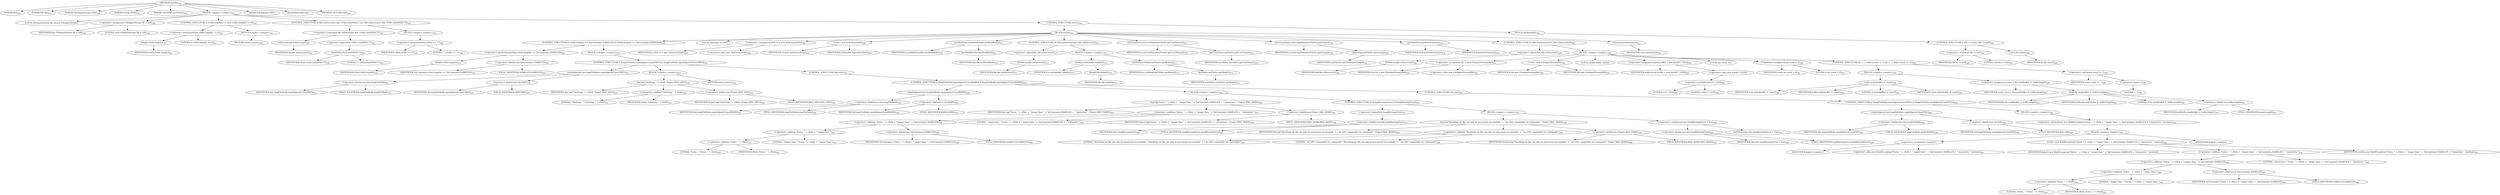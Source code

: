 digraph "tarFile" {  
"567" [label = <(METHOD,tarFile)<SUB>234</SUB>> ]
"23" [label = <(PARAM,this)<SUB>234</SUB>> ]
"568" [label = <(PARAM,File file)<SUB>234</SUB>> ]
"569" [label = <(PARAM,TarOutputStream tOut)<SUB>234</SUB>> ]
"570" [label = <(PARAM,String vPath)<SUB>234</SUB>> ]
"571" [label = <(PARAM,TarFileSet tarFileSet)<SUB>235</SUB>> ]
"572" [label = <(BLOCK,&lt;empty&gt;,&lt;empty&gt;)<SUB>237</SUB>> ]
"29" [label = <(LOCAL,FileInputStream fIn: java.io.FileInputStream)> ]
"573" [label = <(&lt;operator&gt;.assignment,FileInputStream fIn = null)<SUB>238</SUB>> ]
"574" [label = <(IDENTIFIER,fIn,FileInputStream fIn = null)<SUB>238</SUB>> ]
"575" [label = <(LITERAL,null,FileInputStream fIn = null)<SUB>238</SUB>> ]
"576" [label = <(CONTROL_STRUCTURE,if (vPath.length() &lt;= 0),if (vPath.length() &lt;= 0))<SUB>241</SUB>> ]
"577" [label = <(&lt;operator&gt;.lessEqualsThan,vPath.length() &lt;= 0)<SUB>241</SUB>> ]
"578" [label = <(length,vPath.length())<SUB>241</SUB>> ]
"579" [label = <(IDENTIFIER,vPath,vPath.length())<SUB>241</SUB>> ]
"580" [label = <(LITERAL,0,vPath.length() &lt;= 0)<SUB>241</SUB>> ]
"581" [label = <(BLOCK,&lt;empty&gt;,&lt;empty&gt;)<SUB>241</SUB>> ]
"582" [label = <(RETURN,return;,return;)<SUB>242</SUB>> ]
"583" [label = <(CONTROL_STRUCTURE,if (file.isDirectory() &amp;&amp; !vPath.endsWith(&quot;/&quot;)),if (file.isDirectory() &amp;&amp; !vPath.endsWith(&quot;/&quot;)))<SUB>245</SUB>> ]
"584" [label = <(&lt;operator&gt;.logicalAnd,file.isDirectory() &amp;&amp; !vPath.endsWith(&quot;/&quot;))<SUB>245</SUB>> ]
"585" [label = <(isDirectory,file.isDirectory())<SUB>245</SUB>> ]
"586" [label = <(IDENTIFIER,file,file.isDirectory())<SUB>245</SUB>> ]
"587" [label = <(&lt;operator&gt;.logicalNot,!vPath.endsWith(&quot;/&quot;))<SUB>245</SUB>> ]
"588" [label = <(endsWith,vPath.endsWith(&quot;/&quot;))<SUB>245</SUB>> ]
"589" [label = <(IDENTIFIER,vPath,vPath.endsWith(&quot;/&quot;))<SUB>245</SUB>> ]
"590" [label = <(LITERAL,&quot;/&quot;,vPath.endsWith(&quot;/&quot;))<SUB>245</SUB>> ]
"591" [label = <(BLOCK,&lt;empty&gt;,&lt;empty&gt;)<SUB>245</SUB>> ]
"592" [label = <(&lt;operator&gt;.assignmentPlus,vPath += &quot;/&quot;)<SUB>246</SUB>> ]
"593" [label = <(IDENTIFIER,vPath,vPath += &quot;/&quot;)<SUB>246</SUB>> ]
"594" [label = <(LITERAL,&quot;/&quot;,vPath += &quot;/&quot;)<SUB>246</SUB>> ]
"595" [label = <(CONTROL_STRUCTURE,try,try)<SUB>249</SUB>> ]
"596" [label = <(BLOCK,try,try)<SUB>249</SUB>> ]
"597" [label = <(CONTROL_STRUCTURE,if (vPath.length() &gt;= TarConstants.NAMELEN),if (vPath.length() &gt;= TarConstants.NAMELEN))<SUB>250</SUB>> ]
"598" [label = <(&lt;operator&gt;.greaterEqualsThan,vPath.length() &gt;= TarConstants.NAMELEN)<SUB>250</SUB>> ]
"599" [label = <(length,vPath.length())<SUB>250</SUB>> ]
"600" [label = <(IDENTIFIER,vPath,vPath.length())<SUB>250</SUB>> ]
"601" [label = <(&lt;operator&gt;.fieldAccess,TarConstants.NAMELEN)<SUB>250</SUB>> ]
"602" [label = <(IDENTIFIER,TarConstants,vPath.length() &gt;= TarConstants.NAMELEN)<SUB>250</SUB>> ]
"603" [label = <(FIELD_IDENTIFIER,NAMELEN,NAMELEN)<SUB>250</SUB>> ]
"604" [label = <(BLOCK,&lt;empty&gt;,&lt;empty&gt;)<SUB>250</SUB>> ]
"605" [label = <(CONTROL_STRUCTURE,if (longFileMode.equalsIgnoreCase(OMIT)),if (longFileMode.equalsIgnoreCase(OMIT)))<SUB>251</SUB>> ]
"606" [label = <(equalsIgnoreCase,longFileMode.equalsIgnoreCase(OMIT))<SUB>251</SUB>> ]
"607" [label = <(&lt;operator&gt;.fieldAccess,this.longFileMode)<SUB>251</SUB>> ]
"608" [label = <(IDENTIFIER,this,longFileMode.equalsIgnoreCase(OMIT))<SUB>251</SUB>> ]
"609" [label = <(FIELD_IDENTIFIER,longFileMode,longFileMode)<SUB>251</SUB>> ]
"610" [label = <(&lt;operator&gt;.fieldAccess,Tar.OMIT)<SUB>251</SUB>> ]
"611" [label = <(IDENTIFIER,Tar,longFileMode.equalsIgnoreCase(OMIT))<SUB>251</SUB>> ]
"612" [label = <(FIELD_IDENTIFIER,OMIT,OMIT)<SUB>251</SUB>> ]
"613" [label = <(BLOCK,&lt;empty&gt;,&lt;empty&gt;)<SUB>251</SUB>> ]
"614" [label = <(log,log(&quot;Omitting: &quot; + vPath, Project.MSG_INFO))<SUB>252</SUB>> ]
"22" [label = <(IDENTIFIER,this,log(&quot;Omitting: &quot; + vPath, Project.MSG_INFO))<SUB>252</SUB>> ]
"615" [label = <(&lt;operator&gt;.addition,&quot;Omitting: &quot; + vPath)<SUB>252</SUB>> ]
"616" [label = <(LITERAL,&quot;Omitting: &quot;,&quot;Omitting: &quot; + vPath)<SUB>252</SUB>> ]
"617" [label = <(IDENTIFIER,vPath,&quot;Omitting: &quot; + vPath)<SUB>252</SUB>> ]
"618" [label = <(&lt;operator&gt;.fieldAccess,Project.MSG_INFO)<SUB>252</SUB>> ]
"619" [label = <(IDENTIFIER,Project,log(&quot;Omitting: &quot; + vPath, Project.MSG_INFO))<SUB>252</SUB>> ]
"620" [label = <(FIELD_IDENTIFIER,MSG_INFO,MSG_INFO)<SUB>252</SUB>> ]
"621" [label = <(RETURN,return;,return;)<SUB>253</SUB>> ]
"622" [label = <(CONTROL_STRUCTURE,else,else)<SUB>254</SUB>> ]
"623" [label = <(CONTROL_STRUCTURE,if (longFileMode.equalsIgnoreCase(WARN)),if (longFileMode.equalsIgnoreCase(WARN)))<SUB>254</SUB>> ]
"624" [label = <(equalsIgnoreCase,longFileMode.equalsIgnoreCase(WARN))<SUB>254</SUB>> ]
"625" [label = <(&lt;operator&gt;.fieldAccess,this.longFileMode)<SUB>254</SUB>> ]
"626" [label = <(IDENTIFIER,this,longFileMode.equalsIgnoreCase(WARN))<SUB>254</SUB>> ]
"627" [label = <(FIELD_IDENTIFIER,longFileMode,longFileMode)<SUB>254</SUB>> ]
"628" [label = <(&lt;operator&gt;.fieldAccess,Tar.WARN)<SUB>254</SUB>> ]
"629" [label = <(IDENTIFIER,Tar,longFileMode.equalsIgnoreCase(WARN))<SUB>254</SUB>> ]
"630" [label = <(FIELD_IDENTIFIER,WARN,WARN)<SUB>254</SUB>> ]
"631" [label = <(BLOCK,&lt;empty&gt;,&lt;empty&gt;)<SUB>254</SUB>> ]
"632" [label = <(log,log(&quot;Entry: &quot; + vPath + &quot; longer than &quot; + TarConstants.NAMELEN + &quot; characters.&quot;, Project.MSG_WARN))<SUB>255</SUB>> ]
"24" [label = <(IDENTIFIER,this,log(&quot;Entry: &quot; + vPath + &quot; longer than &quot; + TarConstants.NAMELEN + &quot; characters.&quot;, Project.MSG_WARN))<SUB>255</SUB>> ]
"633" [label = <(&lt;operator&gt;.addition,&quot;Entry: &quot; + vPath + &quot; longer than &quot; + TarConstants.NAMELEN + &quot; characters.&quot;)<SUB>255</SUB>> ]
"634" [label = <(&lt;operator&gt;.addition,&quot;Entry: &quot; + vPath + &quot; longer than &quot; + TarConstants.NAMELEN)<SUB>255</SUB>> ]
"635" [label = <(&lt;operator&gt;.addition,&quot;Entry: &quot; + vPath + &quot; longer than &quot;)<SUB>255</SUB>> ]
"636" [label = <(&lt;operator&gt;.addition,&quot;Entry: &quot; + vPath)<SUB>255</SUB>> ]
"637" [label = <(LITERAL,&quot;Entry: &quot;,&quot;Entry: &quot; + vPath)<SUB>255</SUB>> ]
"638" [label = <(IDENTIFIER,vPath,&quot;Entry: &quot; + vPath)<SUB>255</SUB>> ]
"639" [label = <(LITERAL,&quot; longer than &quot;,&quot;Entry: &quot; + vPath + &quot; longer than &quot;)<SUB>255</SUB>> ]
"640" [label = <(&lt;operator&gt;.fieldAccess,TarConstants.NAMELEN)<SUB>256</SUB>> ]
"641" [label = <(IDENTIFIER,TarConstants,&quot;Entry: &quot; + vPath + &quot; longer than &quot; + TarConstants.NAMELEN)<SUB>256</SUB>> ]
"642" [label = <(FIELD_IDENTIFIER,NAMELEN,NAMELEN)<SUB>256</SUB>> ]
"643" [label = <(LITERAL,&quot; characters.&quot;,&quot;Entry: &quot; + vPath + &quot; longer than &quot; + TarConstants.NAMELEN + &quot; characters.&quot;)<SUB>256</SUB>> ]
"644" [label = <(&lt;operator&gt;.fieldAccess,Project.MSG_WARN)<SUB>256</SUB>> ]
"645" [label = <(IDENTIFIER,Project,log(&quot;Entry: &quot; + vPath + &quot; longer than &quot; + TarConstants.NAMELEN + &quot; characters.&quot;, Project.MSG_WARN))<SUB>256</SUB>> ]
"646" [label = <(FIELD_IDENTIFIER,MSG_WARN,MSG_WARN)<SUB>256</SUB>> ]
"647" [label = <(CONTROL_STRUCTURE,if (!longWarningGiven),if (!longWarningGiven))<SUB>257</SUB>> ]
"648" [label = <(&lt;operator&gt;.logicalNot,!longWarningGiven)<SUB>257</SUB>> ]
"649" [label = <(&lt;operator&gt;.fieldAccess,this.longWarningGiven)<SUB>257</SUB>> ]
"650" [label = <(IDENTIFIER,this,!longWarningGiven)<SUB>257</SUB>> ]
"651" [label = <(FIELD_IDENTIFIER,longWarningGiven,longWarningGiven)<SUB>257</SUB>> ]
"652" [label = <(BLOCK,&lt;empty&gt;,&lt;empty&gt;)<SUB>257</SUB>> ]
"653" [label = <(log,log(&quot;Resulting tar file can only be processed successfully&quot; + &quot; by GNU compatible tar commands&quot;, Project.MSG_WARN))<SUB>258</SUB>> ]
"25" [label = <(IDENTIFIER,this,log(&quot;Resulting tar file can only be processed successfully&quot; + &quot; by GNU compatible tar commands&quot;, Project.MSG_WARN))<SUB>258</SUB>> ]
"654" [label = <(&lt;operator&gt;.addition,&quot;Resulting tar file can only be processed successfully&quot; + &quot; by GNU compatible tar commands&quot;)<SUB>258</SUB>> ]
"655" [label = <(LITERAL,&quot;Resulting tar file can only be processed successfully&quot;,&quot;Resulting tar file can only be processed successfully&quot; + &quot; by GNU compatible tar commands&quot;)<SUB>258</SUB>> ]
"656" [label = <(LITERAL,&quot; by GNU compatible tar commands&quot;,&quot;Resulting tar file can only be processed successfully&quot; + &quot; by GNU compatible tar commands&quot;)<SUB>259</SUB>> ]
"657" [label = <(&lt;operator&gt;.fieldAccess,Project.MSG_WARN)<SUB>259</SUB>> ]
"658" [label = <(IDENTIFIER,Project,log(&quot;Resulting tar file can only be processed successfully&quot; + &quot; by GNU compatible tar commands&quot;, Project.MSG_WARN))<SUB>259</SUB>> ]
"659" [label = <(FIELD_IDENTIFIER,MSG_WARN,MSG_WARN)<SUB>259</SUB>> ]
"660" [label = <(&lt;operator&gt;.assignment,this.longWarningGiven = true)<SUB>260</SUB>> ]
"661" [label = <(&lt;operator&gt;.fieldAccess,this.longWarningGiven)<SUB>260</SUB>> ]
"662" [label = <(IDENTIFIER,this,this.longWarningGiven = true)<SUB>260</SUB>> ]
"663" [label = <(FIELD_IDENTIFIER,longWarningGiven,longWarningGiven)<SUB>260</SUB>> ]
"664" [label = <(LITERAL,true,this.longWarningGiven = true)<SUB>260</SUB>> ]
"665" [label = <(CONTROL_STRUCTURE,else,else)<SUB>262</SUB>> ]
"666" [label = <(CONTROL_STRUCTURE,if (longFileMode.equalsIgnoreCase(FAIL)),if (longFileMode.equalsIgnoreCase(FAIL)))<SUB>262</SUB>> ]
"667" [label = <(equalsIgnoreCase,longFileMode.equalsIgnoreCase(FAIL))<SUB>262</SUB>> ]
"668" [label = <(&lt;operator&gt;.fieldAccess,this.longFileMode)<SUB>262</SUB>> ]
"669" [label = <(IDENTIFIER,this,longFileMode.equalsIgnoreCase(FAIL))<SUB>262</SUB>> ]
"670" [label = <(FIELD_IDENTIFIER,longFileMode,longFileMode)<SUB>262</SUB>> ]
"671" [label = <(&lt;operator&gt;.fieldAccess,Tar.FAIL)<SUB>262</SUB>> ]
"672" [label = <(IDENTIFIER,Tar,longFileMode.equalsIgnoreCase(FAIL))<SUB>262</SUB>> ]
"673" [label = <(FIELD_IDENTIFIER,FAIL,FAIL)<SUB>262</SUB>> ]
"674" [label = <(BLOCK,&lt;empty&gt;,&lt;empty&gt;)<SUB>262</SUB>> ]
"675" [label = <(&lt;operator&gt;.throw,throw new BuildException(&quot;Entry: &quot; + vPath + &quot; longer than &quot; + TarConstants.NAMELEN + &quot;characters.&quot;, location);)<SUB>263</SUB>> ]
"676" [label = <(BLOCK,&lt;empty&gt;,&lt;empty&gt;)<SUB>263</SUB>> ]
"677" [label = <(&lt;operator&gt;.assignment,&lt;empty&gt;)> ]
"678" [label = <(IDENTIFIER,$obj16,&lt;empty&gt;)> ]
"679" [label = <(&lt;operator&gt;.alloc,new BuildException(&quot;Entry: &quot; + vPath + &quot; longer than &quot; + TarConstants.NAMELEN + &quot;characters.&quot;, location))<SUB>263</SUB>> ]
"680" [label = <(&lt;init&gt;,new BuildException(&quot;Entry: &quot; + vPath + &quot; longer than &quot; + TarConstants.NAMELEN + &quot;characters.&quot;, location))<SUB>263</SUB>> ]
"681" [label = <(IDENTIFIER,$obj16,new BuildException(&quot;Entry: &quot; + vPath + &quot; longer than &quot; + TarConstants.NAMELEN + &quot;characters.&quot;, location))> ]
"682" [label = <(&lt;operator&gt;.addition,&quot;Entry: &quot; + vPath + &quot; longer than &quot; + TarConstants.NAMELEN + &quot;characters.&quot;)<SUB>264</SUB>> ]
"683" [label = <(&lt;operator&gt;.addition,&quot;Entry: &quot; + vPath + &quot; longer than &quot; + TarConstants.NAMELEN)<SUB>264</SUB>> ]
"684" [label = <(&lt;operator&gt;.addition,&quot;Entry: &quot; + vPath + &quot; longer than &quot;)<SUB>264</SUB>> ]
"685" [label = <(&lt;operator&gt;.addition,&quot;Entry: &quot; + vPath)<SUB>264</SUB>> ]
"686" [label = <(LITERAL,&quot;Entry: &quot;,&quot;Entry: &quot; + vPath)<SUB>264</SUB>> ]
"687" [label = <(IDENTIFIER,vPath,&quot;Entry: &quot; + vPath)<SUB>264</SUB>> ]
"688" [label = <(LITERAL,&quot; longer than &quot;,&quot;Entry: &quot; + vPath + &quot; longer than &quot;)<SUB>264</SUB>> ]
"689" [label = <(&lt;operator&gt;.fieldAccess,TarConstants.NAMELEN)<SUB>265</SUB>> ]
"690" [label = <(IDENTIFIER,TarConstants,&quot;Entry: &quot; + vPath + &quot; longer than &quot; + TarConstants.NAMELEN)<SUB>265</SUB>> ]
"691" [label = <(FIELD_IDENTIFIER,NAMELEN,NAMELEN)<SUB>265</SUB>> ]
"692" [label = <(LITERAL,&quot;characters.&quot;,&quot;Entry: &quot; + vPath + &quot; longer than &quot; + TarConstants.NAMELEN + &quot;characters.&quot;)<SUB>265</SUB>> ]
"693" [label = <(IDENTIFIER,location,new BuildException(&quot;Entry: &quot; + vPath + &quot; longer than &quot; + TarConstants.NAMELEN + &quot;characters.&quot;, location))<SUB>265</SUB>> ]
"694" [label = <(IDENTIFIER,$obj16,&lt;empty&gt;)> ]
"27" [label = <(LOCAL,TarEntry te: ANY)> ]
"695" [label = <(&lt;operator&gt;.assignment,ANY te = new TarEntry(vPath))<SUB>269</SUB>> ]
"696" [label = <(IDENTIFIER,te,ANY te = new TarEntry(vPath))<SUB>269</SUB>> ]
"697" [label = <(&lt;operator&gt;.alloc,new TarEntry(vPath))<SUB>269</SUB>> ]
"698" [label = <(&lt;init&gt;,new TarEntry(vPath))<SUB>269</SUB>> ]
"26" [label = <(IDENTIFIER,te,new TarEntry(vPath))<SUB>269</SUB>> ]
"699" [label = <(IDENTIFIER,vPath,new TarEntry(vPath))<SUB>269</SUB>> ]
"700" [label = <(setModTime,setModTime(file.lastModified()))<SUB>270</SUB>> ]
"701" [label = <(IDENTIFIER,te,setModTime(file.lastModified()))<SUB>270</SUB>> ]
"702" [label = <(lastModified,file.lastModified())<SUB>270</SUB>> ]
"703" [label = <(IDENTIFIER,file,file.lastModified())<SUB>270</SUB>> ]
"704" [label = <(CONTROL_STRUCTURE,if (!file.isDirectory()),if (!file.isDirectory()))<SUB>271</SUB>> ]
"705" [label = <(&lt;operator&gt;.logicalNot,!file.isDirectory())<SUB>271</SUB>> ]
"706" [label = <(isDirectory,file.isDirectory())<SUB>271</SUB>> ]
"707" [label = <(IDENTIFIER,file,file.isDirectory())<SUB>271</SUB>> ]
"708" [label = <(BLOCK,&lt;empty&gt;,&lt;empty&gt;)<SUB>271</SUB>> ]
"709" [label = <(setSize,setSize(file.length()))<SUB>272</SUB>> ]
"710" [label = <(IDENTIFIER,te,setSize(file.length()))<SUB>272</SUB>> ]
"711" [label = <(length,file.length())<SUB>272</SUB>> ]
"712" [label = <(IDENTIFIER,file,file.length())<SUB>272</SUB>> ]
"713" [label = <(setMode,setMode(tarFileSet.getMode()))<SUB>273</SUB>> ]
"714" [label = <(IDENTIFIER,te,setMode(tarFileSet.getMode()))<SUB>273</SUB>> ]
"715" [label = <(getMode,tarFileSet.getMode())<SUB>273</SUB>> ]
"716" [label = <(IDENTIFIER,tarFileSet,tarFileSet.getMode())<SUB>273</SUB>> ]
"717" [label = <(setUserName,setUserName(tarFileSet.getUserName()))<SUB>275</SUB>> ]
"718" [label = <(IDENTIFIER,te,setUserName(tarFileSet.getUserName()))<SUB>275</SUB>> ]
"719" [label = <(getUserName,tarFileSet.getUserName())<SUB>275</SUB>> ]
"720" [label = <(IDENTIFIER,tarFileSet,tarFileSet.getUserName())<SUB>275</SUB>> ]
"721" [label = <(setGroupName,setGroupName(tarFileSet.getGroup()))<SUB>276</SUB>> ]
"722" [label = <(IDENTIFIER,te,setGroupName(tarFileSet.getGroup()))<SUB>276</SUB>> ]
"723" [label = <(getGroup,tarFileSet.getGroup())<SUB>276</SUB>> ]
"724" [label = <(IDENTIFIER,tarFileSet,tarFileSet.getGroup())<SUB>276</SUB>> ]
"725" [label = <(putNextEntry,putNextEntry(te))<SUB>278</SUB>> ]
"726" [label = <(IDENTIFIER,tOut,putNextEntry(te))<SUB>278</SUB>> ]
"727" [label = <(IDENTIFIER,te,putNextEntry(te))<SUB>278</SUB>> ]
"728" [label = <(CONTROL_STRUCTURE,if (!file.isDirectory()),if (!file.isDirectory()))<SUB>280</SUB>> ]
"729" [label = <(&lt;operator&gt;.logicalNot,!file.isDirectory())<SUB>280</SUB>> ]
"730" [label = <(isDirectory,file.isDirectory())<SUB>280</SUB>> ]
"731" [label = <(IDENTIFIER,file,file.isDirectory())<SUB>280</SUB>> ]
"732" [label = <(BLOCK,&lt;empty&gt;,&lt;empty&gt;)<SUB>280</SUB>> ]
"733" [label = <(&lt;operator&gt;.assignment,fIn = new FileInputStream(file))<SUB>281</SUB>> ]
"734" [label = <(IDENTIFIER,fIn,fIn = new FileInputStream(file))<SUB>281</SUB>> ]
"735" [label = <(&lt;operator&gt;.alloc,new FileInputStream(file))<SUB>281</SUB>> ]
"736" [label = <(&lt;init&gt;,new FileInputStream(file))<SUB>281</SUB>> ]
"28" [label = <(IDENTIFIER,fIn,new FileInputStream(file))<SUB>281</SUB>> ]
"737" [label = <(IDENTIFIER,file,new FileInputStream(file))<SUB>281</SUB>> ]
"738" [label = <(LOCAL,byte[] buffer: byte[])> ]
"739" [label = <(&lt;operator&gt;.assignment,byte[] buffer = new byte[8 * 1024])<SUB>283</SUB>> ]
"740" [label = <(IDENTIFIER,buffer,byte[] buffer = new byte[8 * 1024])<SUB>283</SUB>> ]
"741" [label = <(&lt;operator&gt;.alloc,new byte[8 * 1024])> ]
"742" [label = <(&lt;operator&gt;.multiplication,8 * 1024)<SUB>283</SUB>> ]
"743" [label = <(LITERAL,8,8 * 1024)<SUB>283</SUB>> ]
"744" [label = <(LITERAL,1024,8 * 1024)<SUB>283</SUB>> ]
"745" [label = <(LOCAL,int count: int)> ]
"746" [label = <(&lt;operator&gt;.assignment,int count = 0)<SUB>284</SUB>> ]
"747" [label = <(IDENTIFIER,count,int count = 0)<SUB>284</SUB>> ]
"748" [label = <(LITERAL,0,int count = 0)<SUB>284</SUB>> ]
"749" [label = <(CONTROL_STRUCTURE,do {...} while (count != -1),do {...} while (count != -1))<SUB>285</SUB>> ]
"750" [label = <(BLOCK,&lt;empty&gt;,&lt;empty&gt;)<SUB>285</SUB>> ]
"751" [label = <(write,write(buffer, 0, count))<SUB>286</SUB>> ]
"752" [label = <(IDENTIFIER,tOut,write(buffer, 0, count))<SUB>286</SUB>> ]
"753" [label = <(IDENTIFIER,buffer,write(buffer, 0, count))<SUB>286</SUB>> ]
"754" [label = <(LITERAL,0,write(buffer, 0, count))<SUB>286</SUB>> ]
"755" [label = <(IDENTIFIER,count,write(buffer, 0, count))<SUB>286</SUB>> ]
"756" [label = <(&lt;operator&gt;.assignment,count = fIn.read(buffer, 0, buffer.length))<SUB>287</SUB>> ]
"757" [label = <(IDENTIFIER,count,count = fIn.read(buffer, 0, buffer.length))<SUB>287</SUB>> ]
"758" [label = <(read,fIn.read(buffer, 0, buffer.length))<SUB>287</SUB>> ]
"759" [label = <(IDENTIFIER,fIn,fIn.read(buffer, 0, buffer.length))<SUB>287</SUB>> ]
"760" [label = <(IDENTIFIER,buffer,fIn.read(buffer, 0, buffer.length))<SUB>287</SUB>> ]
"761" [label = <(LITERAL,0,fIn.read(buffer, 0, buffer.length))<SUB>287</SUB>> ]
"762" [label = <(&lt;operator&gt;.fieldAccess,buffer.length)<SUB>287</SUB>> ]
"763" [label = <(IDENTIFIER,buffer,fIn.read(buffer, 0, buffer.length))<SUB>287</SUB>> ]
"764" [label = <(FIELD_IDENTIFIER,length,length)<SUB>287</SUB>> ]
"765" [label = <(&lt;operator&gt;.notEquals,count != -1)<SUB>288</SUB>> ]
"766" [label = <(IDENTIFIER,count,count != -1)<SUB>288</SUB>> ]
"767" [label = <(&lt;operator&gt;.minus,-1)<SUB>288</SUB>> ]
"768" [label = <(LITERAL,1,-1)<SUB>288</SUB>> ]
"769" [label = <(closeEntry,closeEntry())<SUB>291</SUB>> ]
"770" [label = <(IDENTIFIER,tOut,closeEntry())<SUB>291</SUB>> ]
"771" [label = <(BLOCK,finally,finally)<SUB>292</SUB>> ]
"772" [label = <(CONTROL_STRUCTURE,if (fIn != null),if (fIn != null))<SUB>293</SUB>> ]
"773" [label = <(&lt;operator&gt;.notEquals,fIn != null)<SUB>293</SUB>> ]
"774" [label = <(IDENTIFIER,fIn,fIn != null)<SUB>293</SUB>> ]
"775" [label = <(LITERAL,null,fIn != null)<SUB>293</SUB>> ]
"776" [label = <(close,fIn.close())<SUB>294</SUB>> ]
"777" [label = <(IDENTIFIER,fIn,fIn.close())<SUB>294</SUB>> ]
"778" [label = <(MODIFIER,PROTECTED)> ]
"779" [label = <(MODIFIER,VIRTUAL)> ]
"780" [label = <(METHOD_RETURN,void)<SUB>234</SUB>> ]
  "567" -> "23" 
  "567" -> "568" 
  "567" -> "569" 
  "567" -> "570" 
  "567" -> "571" 
  "567" -> "572" 
  "567" -> "778" 
  "567" -> "779" 
  "567" -> "780" 
  "572" -> "29" 
  "572" -> "573" 
  "572" -> "576" 
  "572" -> "583" 
  "572" -> "595" 
  "573" -> "574" 
  "573" -> "575" 
  "576" -> "577" 
  "576" -> "581" 
  "577" -> "578" 
  "577" -> "580" 
  "578" -> "579" 
  "581" -> "582" 
  "583" -> "584" 
  "583" -> "591" 
  "584" -> "585" 
  "584" -> "587" 
  "585" -> "586" 
  "587" -> "588" 
  "588" -> "589" 
  "588" -> "590" 
  "591" -> "592" 
  "592" -> "593" 
  "592" -> "594" 
  "595" -> "596" 
  "595" -> "771" 
  "596" -> "597" 
  "596" -> "27" 
  "596" -> "695" 
  "596" -> "698" 
  "596" -> "700" 
  "596" -> "704" 
  "596" -> "717" 
  "596" -> "721" 
  "596" -> "725" 
  "596" -> "728" 
  "596" -> "769" 
  "597" -> "598" 
  "597" -> "604" 
  "598" -> "599" 
  "598" -> "601" 
  "599" -> "600" 
  "601" -> "602" 
  "601" -> "603" 
  "604" -> "605" 
  "605" -> "606" 
  "605" -> "613" 
  "605" -> "622" 
  "606" -> "607" 
  "606" -> "610" 
  "607" -> "608" 
  "607" -> "609" 
  "610" -> "611" 
  "610" -> "612" 
  "613" -> "614" 
  "613" -> "621" 
  "614" -> "22" 
  "614" -> "615" 
  "614" -> "618" 
  "615" -> "616" 
  "615" -> "617" 
  "618" -> "619" 
  "618" -> "620" 
  "622" -> "623" 
  "623" -> "624" 
  "623" -> "631" 
  "623" -> "665" 
  "624" -> "625" 
  "624" -> "628" 
  "625" -> "626" 
  "625" -> "627" 
  "628" -> "629" 
  "628" -> "630" 
  "631" -> "632" 
  "631" -> "647" 
  "632" -> "24" 
  "632" -> "633" 
  "632" -> "644" 
  "633" -> "634" 
  "633" -> "643" 
  "634" -> "635" 
  "634" -> "640" 
  "635" -> "636" 
  "635" -> "639" 
  "636" -> "637" 
  "636" -> "638" 
  "640" -> "641" 
  "640" -> "642" 
  "644" -> "645" 
  "644" -> "646" 
  "647" -> "648" 
  "647" -> "652" 
  "648" -> "649" 
  "649" -> "650" 
  "649" -> "651" 
  "652" -> "653" 
  "652" -> "660" 
  "653" -> "25" 
  "653" -> "654" 
  "653" -> "657" 
  "654" -> "655" 
  "654" -> "656" 
  "657" -> "658" 
  "657" -> "659" 
  "660" -> "661" 
  "660" -> "664" 
  "661" -> "662" 
  "661" -> "663" 
  "665" -> "666" 
  "666" -> "667" 
  "666" -> "674" 
  "667" -> "668" 
  "667" -> "671" 
  "668" -> "669" 
  "668" -> "670" 
  "671" -> "672" 
  "671" -> "673" 
  "674" -> "675" 
  "675" -> "676" 
  "676" -> "677" 
  "676" -> "680" 
  "676" -> "694" 
  "677" -> "678" 
  "677" -> "679" 
  "680" -> "681" 
  "680" -> "682" 
  "680" -> "693" 
  "682" -> "683" 
  "682" -> "692" 
  "683" -> "684" 
  "683" -> "689" 
  "684" -> "685" 
  "684" -> "688" 
  "685" -> "686" 
  "685" -> "687" 
  "689" -> "690" 
  "689" -> "691" 
  "695" -> "696" 
  "695" -> "697" 
  "698" -> "26" 
  "698" -> "699" 
  "700" -> "701" 
  "700" -> "702" 
  "702" -> "703" 
  "704" -> "705" 
  "704" -> "708" 
  "705" -> "706" 
  "706" -> "707" 
  "708" -> "709" 
  "708" -> "713" 
  "709" -> "710" 
  "709" -> "711" 
  "711" -> "712" 
  "713" -> "714" 
  "713" -> "715" 
  "715" -> "716" 
  "717" -> "718" 
  "717" -> "719" 
  "719" -> "720" 
  "721" -> "722" 
  "721" -> "723" 
  "723" -> "724" 
  "725" -> "726" 
  "725" -> "727" 
  "728" -> "729" 
  "728" -> "732" 
  "729" -> "730" 
  "730" -> "731" 
  "732" -> "733" 
  "732" -> "736" 
  "732" -> "738" 
  "732" -> "739" 
  "732" -> "745" 
  "732" -> "746" 
  "732" -> "749" 
  "733" -> "734" 
  "733" -> "735" 
  "736" -> "28" 
  "736" -> "737" 
  "739" -> "740" 
  "739" -> "741" 
  "741" -> "742" 
  "742" -> "743" 
  "742" -> "744" 
  "746" -> "747" 
  "746" -> "748" 
  "749" -> "750" 
  "749" -> "765" 
  "750" -> "751" 
  "750" -> "756" 
  "751" -> "752" 
  "751" -> "753" 
  "751" -> "754" 
  "751" -> "755" 
  "756" -> "757" 
  "756" -> "758" 
  "758" -> "759" 
  "758" -> "760" 
  "758" -> "761" 
  "758" -> "762" 
  "762" -> "763" 
  "762" -> "764" 
  "765" -> "766" 
  "765" -> "767" 
  "767" -> "768" 
  "769" -> "770" 
  "771" -> "772" 
  "772" -> "773" 
  "772" -> "776" 
  "773" -> "774" 
  "773" -> "775" 
  "776" -> "777" 
}
